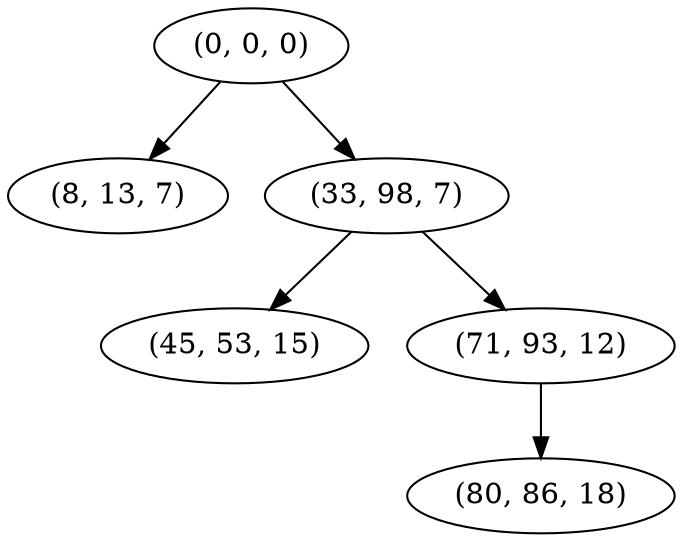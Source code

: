 digraph tree {
    "(0, 0, 0)";
    "(8, 13, 7)";
    "(33, 98, 7)";
    "(45, 53, 15)";
    "(71, 93, 12)";
    "(80, 86, 18)";
    "(0, 0, 0)" -> "(8, 13, 7)";
    "(0, 0, 0)" -> "(33, 98, 7)";
    "(33, 98, 7)" -> "(45, 53, 15)";
    "(33, 98, 7)" -> "(71, 93, 12)";
    "(71, 93, 12)" -> "(80, 86, 18)";
}
